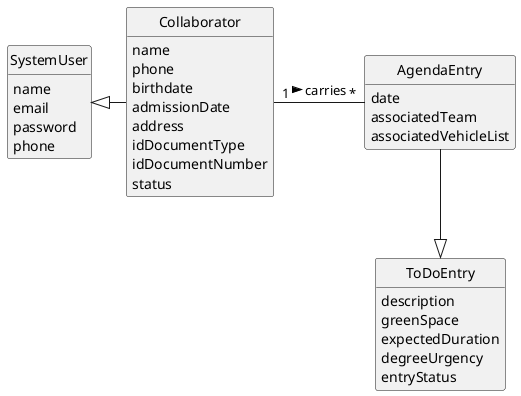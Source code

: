 @startuml
skinparam monochrome true
skinparam packageStyle rectangle
skinparam shadowing false



skinparam classAttributeIconSize 0

hide circle
hide methods


class SystemUser {
    name
    email
    password
    phone

}
class Collaborator {
    name
    phone
    birthdate
    admissionDate
    address
    idDocumentType
    idDocumentNumber
    status
}


class AgendaEntry {
    date
    associatedTeam
    associatedVehicleList
}


class ToDoEntry{
    description
         greenSpace
         expectedDuration
         degreeUrgency
         entryStatus
}



Collaborator "1" - "*" AgendaEntry:   carries  >
SystemUser <|- Collaborator
AgendaEntry --|> ToDoEntry
@enduml